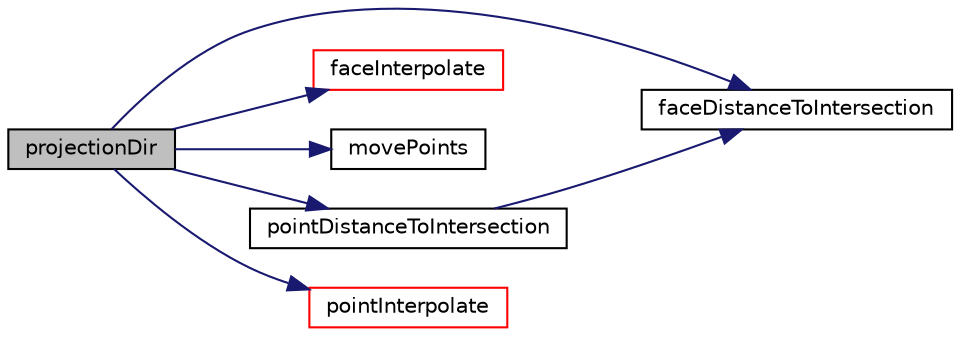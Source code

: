 digraph "projectionDir"
{
  bgcolor="transparent";
  edge [fontname="Helvetica",fontsize="10",labelfontname="Helvetica",labelfontsize="10"];
  node [fontname="Helvetica",fontsize="10",shape=record];
  rankdir="LR";
  Node1 [label="projectionDir",height=0.2,width=0.4,color="black", fillcolor="grey75", style="filled", fontcolor="black"];
  Node1 -> Node2 [color="midnightblue",fontsize="10",style="solid",fontname="Helvetica"];
  Node2 [label="faceDistanceToIntersection",height=0.2,width=0.4,color="black",URL="$a01853.html#a9b28e921fc865f1776f9bc6a77a13341",tooltip="Return distance to intersection for patch face centres. "];
  Node1 -> Node3 [color="midnightblue",fontsize="10",style="solid",fontname="Helvetica"];
  Node3 [label="faceInterpolate",height=0.2,width=0.4,color="red",URL="$a01853.html#a351098d53c5e9799578d9f7dbfe63551",tooltip="Interpolate face field. "];
  Node1 -> Node4 [color="midnightblue",fontsize="10",style="solid",fontname="Helvetica"];
  Node4 [label="movePoints",height=0.2,width=0.4,color="black",URL="$a01853.html#a049fe0a86e2c86b4c0bb5fe02583bea4",tooltip="Correct weighting factors for moving mesh. "];
  Node1 -> Node5 [color="midnightblue",fontsize="10",style="solid",fontname="Helvetica"];
  Node5 [label="pointDistanceToIntersection",height=0.2,width=0.4,color="black",URL="$a01853.html#adad6b57341bdf1c4796217f027429119",tooltip="Return distance to intersection for patch points. "];
  Node5 -> Node2 [color="midnightblue",fontsize="10",style="solid",fontname="Helvetica"];
  Node1 -> Node6 [color="midnightblue",fontsize="10",style="solid",fontname="Helvetica"];
  Node6 [label="pointInterpolate",height=0.2,width=0.4,color="red",URL="$a01853.html#af5475310f5c394d1ea7804ea1d40b29a",tooltip="Interpolate point field. "];
}
